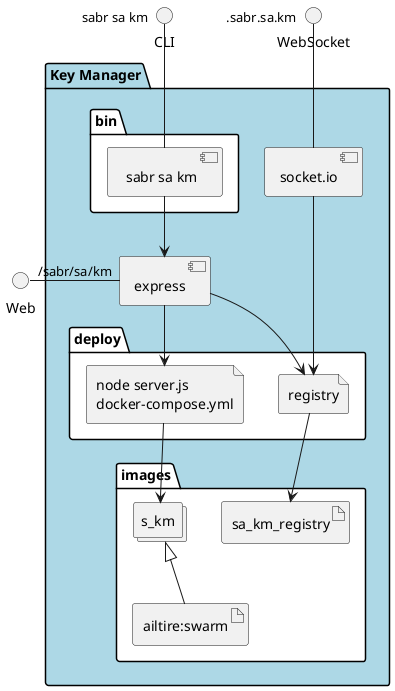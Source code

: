 @startuml
  interface CLI
  interface Web
  interface WebSocket
package "Key Manager" #lightblue {
  component express as REST
  component socket.io as socket
  folder bin #ffffff {
    component " sabr sa km" as binName
  }
  binName --> REST

  folder deploy #ffffff {
      file "node server.js\ndocker-compose.yml" as s_km_container
      REST --> s_km_container

  
    file "registry" as registry_container
    REST --> registry_container
    socket ---> registry_container
  
  }
  folder images #ffffff {
    collections "s_km" as s_kmimage
    artifact "ailtire:swarm" as ailtireswarm
    s_kmimage <|-- ailtireswarm
    s_km_container --> s_kmimage

  
      artifact "sa_km_registry" as sa_km_registry
      registry_container --> sa_km_registry
    
  }
}
CLI " sabr sa km" -- binName
Web "/sabr/sa/km" - REST
WebSocket ".sabr.sa.km" -- socket

@enduml
